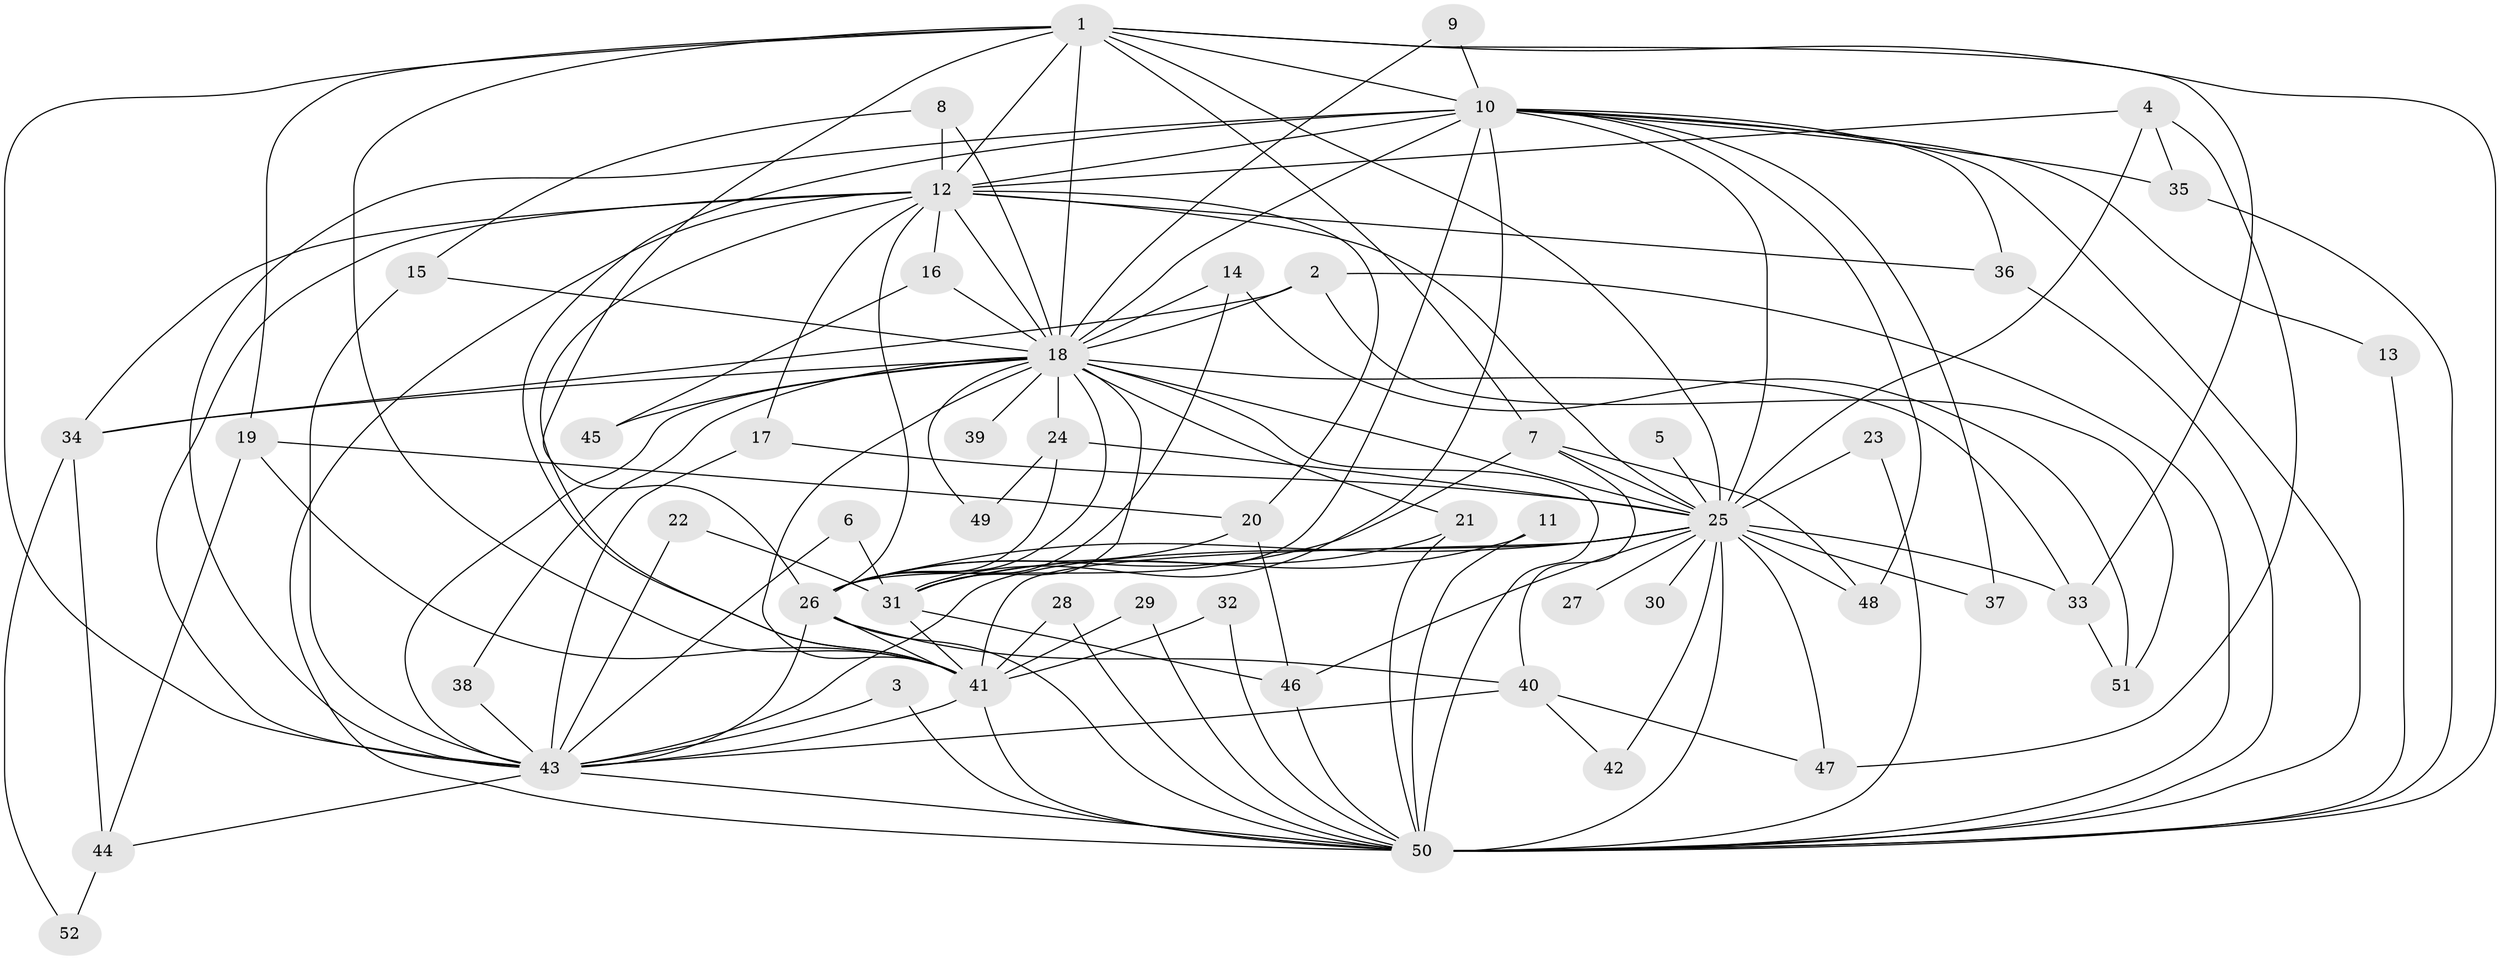 // original degree distribution, {11: 0.012195121951219513, 18: 0.012195121951219513, 12: 0.012195121951219513, 28: 0.012195121951219513, 19: 0.012195121951219513, 27: 0.012195121951219513, 15: 0.012195121951219513, 16: 0.012195121951219513, 20: 0.012195121951219513, 23: 0.012195121951219513, 5: 0.024390243902439025, 4: 0.10975609756097561, 2: 0.5487804878048781, 8: 0.012195121951219513, 3: 0.18292682926829268}
// Generated by graph-tools (version 1.1) at 2025/36/03/04/25 23:36:38]
// undirected, 52 vertices, 136 edges
graph export_dot {
  node [color=gray90,style=filled];
  1;
  2;
  3;
  4;
  5;
  6;
  7;
  8;
  9;
  10;
  11;
  12;
  13;
  14;
  15;
  16;
  17;
  18;
  19;
  20;
  21;
  22;
  23;
  24;
  25;
  26;
  27;
  28;
  29;
  30;
  31;
  32;
  33;
  34;
  35;
  36;
  37;
  38;
  39;
  40;
  41;
  42;
  43;
  44;
  45;
  46;
  47;
  48;
  49;
  50;
  51;
  52;
  1 -- 7 [weight=1.0];
  1 -- 10 [weight=3.0];
  1 -- 12 [weight=2.0];
  1 -- 18 [weight=2.0];
  1 -- 19 [weight=1.0];
  1 -- 25 [weight=2.0];
  1 -- 26 [weight=2.0];
  1 -- 33 [weight=1.0];
  1 -- 41 [weight=2.0];
  1 -- 43 [weight=2.0];
  1 -- 50 [weight=3.0];
  2 -- 18 [weight=1.0];
  2 -- 34 [weight=1.0];
  2 -- 50 [weight=1.0];
  2 -- 51 [weight=1.0];
  3 -- 43 [weight=1.0];
  3 -- 50 [weight=1.0];
  4 -- 12 [weight=1.0];
  4 -- 25 [weight=1.0];
  4 -- 35 [weight=1.0];
  4 -- 47 [weight=1.0];
  5 -- 25 [weight=1.0];
  6 -- 31 [weight=1.0];
  6 -- 43 [weight=1.0];
  7 -- 25 [weight=1.0];
  7 -- 26 [weight=1.0];
  7 -- 40 [weight=1.0];
  7 -- 48 [weight=1.0];
  8 -- 12 [weight=1.0];
  8 -- 15 [weight=1.0];
  8 -- 18 [weight=1.0];
  9 -- 10 [weight=1.0];
  9 -- 18 [weight=1.0];
  10 -- 12 [weight=1.0];
  10 -- 13 [weight=1.0];
  10 -- 18 [weight=1.0];
  10 -- 25 [weight=2.0];
  10 -- 26 [weight=2.0];
  10 -- 31 [weight=1.0];
  10 -- 35 [weight=1.0];
  10 -- 36 [weight=1.0];
  10 -- 37 [weight=1.0];
  10 -- 41 [weight=1.0];
  10 -- 43 [weight=1.0];
  10 -- 48 [weight=1.0];
  10 -- 50 [weight=1.0];
  11 -- 31 [weight=1.0];
  11 -- 50 [weight=1.0];
  12 -- 16 [weight=1.0];
  12 -- 17 [weight=1.0];
  12 -- 18 [weight=2.0];
  12 -- 20 [weight=1.0];
  12 -- 25 [weight=1.0];
  12 -- 26 [weight=2.0];
  12 -- 34 [weight=1.0];
  12 -- 36 [weight=1.0];
  12 -- 41 [weight=2.0];
  12 -- 43 [weight=1.0];
  12 -- 50 [weight=1.0];
  13 -- 50 [weight=1.0];
  14 -- 18 [weight=1.0];
  14 -- 26 [weight=1.0];
  14 -- 51 [weight=1.0];
  15 -- 18 [weight=1.0];
  15 -- 43 [weight=1.0];
  16 -- 18 [weight=1.0];
  16 -- 45 [weight=1.0];
  17 -- 25 [weight=1.0];
  17 -- 43 [weight=1.0];
  18 -- 21 [weight=1.0];
  18 -- 24 [weight=1.0];
  18 -- 25 [weight=1.0];
  18 -- 26 [weight=1.0];
  18 -- 31 [weight=1.0];
  18 -- 33 [weight=1.0];
  18 -- 34 [weight=1.0];
  18 -- 38 [weight=1.0];
  18 -- 39 [weight=1.0];
  18 -- 41 [weight=1.0];
  18 -- 43 [weight=1.0];
  18 -- 45 [weight=1.0];
  18 -- 49 [weight=1.0];
  18 -- 50 [weight=1.0];
  19 -- 20 [weight=1.0];
  19 -- 41 [weight=1.0];
  19 -- 44 [weight=1.0];
  20 -- 26 [weight=1.0];
  20 -- 46 [weight=1.0];
  21 -- 31 [weight=1.0];
  21 -- 50 [weight=1.0];
  22 -- 31 [weight=1.0];
  22 -- 43 [weight=1.0];
  23 -- 25 [weight=1.0];
  23 -- 50 [weight=1.0];
  24 -- 25 [weight=1.0];
  24 -- 26 [weight=1.0];
  24 -- 49 [weight=1.0];
  25 -- 26 [weight=1.0];
  25 -- 27 [weight=1.0];
  25 -- 30 [weight=1.0];
  25 -- 33 [weight=1.0];
  25 -- 37 [weight=2.0];
  25 -- 41 [weight=1.0];
  25 -- 42 [weight=1.0];
  25 -- 43 [weight=1.0];
  25 -- 46 [weight=1.0];
  25 -- 47 [weight=1.0];
  25 -- 48 [weight=1.0];
  25 -- 50 [weight=1.0];
  26 -- 40 [weight=1.0];
  26 -- 41 [weight=1.0];
  26 -- 43 [weight=1.0];
  26 -- 50 [weight=1.0];
  28 -- 41 [weight=1.0];
  28 -- 50 [weight=1.0];
  29 -- 41 [weight=1.0];
  29 -- 50 [weight=1.0];
  31 -- 41 [weight=1.0];
  31 -- 46 [weight=1.0];
  32 -- 41 [weight=1.0];
  32 -- 50 [weight=1.0];
  33 -- 51 [weight=1.0];
  34 -- 44 [weight=1.0];
  34 -- 52 [weight=1.0];
  35 -- 50 [weight=1.0];
  36 -- 50 [weight=1.0];
  38 -- 43 [weight=1.0];
  40 -- 42 [weight=1.0];
  40 -- 43 [weight=1.0];
  40 -- 47 [weight=1.0];
  41 -- 43 [weight=1.0];
  41 -- 50 [weight=1.0];
  43 -- 44 [weight=1.0];
  43 -- 50 [weight=2.0];
  44 -- 52 [weight=1.0];
  46 -- 50 [weight=1.0];
}
